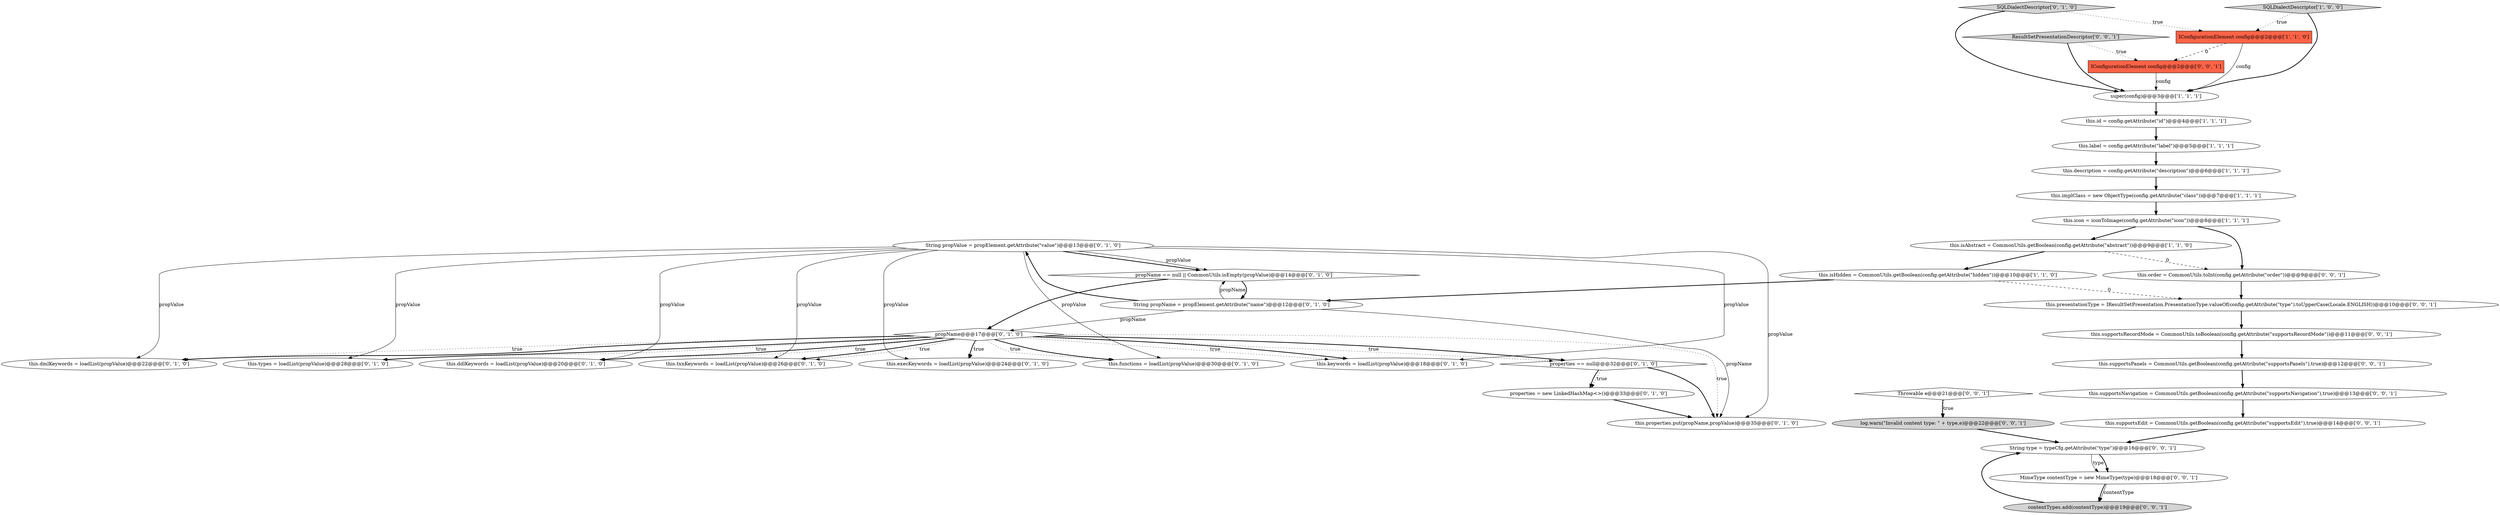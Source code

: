digraph {
17 [style = filled, label = "this.txnKeywords = loadList(propValue)@@@26@@@['0', '1', '0']", fillcolor = white, shape = ellipse image = "AAA1AAABBB2BBB"];
7 [style = filled, label = "super(config)@@@3@@@['1', '1', '1']", fillcolor = white, shape = ellipse image = "AAA0AAABBB1BBB"];
4 [style = filled, label = "this.id = config.getAttribute(\"id\")@@@4@@@['1', '1', '1']", fillcolor = white, shape = ellipse image = "AAA0AAABBB1BBB"];
9 [style = filled, label = "this.implClass = new ObjectType(config.getAttribute(\"class\"))@@@7@@@['1', '1', '1']", fillcolor = white, shape = ellipse image = "AAA0AAABBB1BBB"];
15 [style = filled, label = "String propName = propElement.getAttribute(\"name\")@@@12@@@['0', '1', '0']", fillcolor = white, shape = ellipse image = "AAA1AAABBB2BBB"];
28 [style = filled, label = "this.supportsPanels = CommonUtils.getBoolean(config.getAttribute(\"supportsPanels\"),true)@@@12@@@['0', '0', '1']", fillcolor = white, shape = ellipse image = "AAA0AAABBB3BBB"];
32 [style = filled, label = "log.warn(\"Invalid content type: \" + type,e)@@@22@@@['0', '0', '1']", fillcolor = lightgray, shape = ellipse image = "AAA0AAABBB3BBB"];
13 [style = filled, label = "this.execKeywords = loadList(propValue)@@@24@@@['0', '1', '0']", fillcolor = white, shape = ellipse image = "AAA1AAABBB2BBB"];
14 [style = filled, label = "this.properties.put(propName,propValue)@@@35@@@['0', '1', '0']", fillcolor = white, shape = ellipse image = "AAA1AAABBB2BBB"];
5 [style = filled, label = "this.description = config.getAttribute(\"description\")@@@6@@@['1', '1', '1']", fillcolor = white, shape = ellipse image = "AAA0AAABBB1BBB"];
16 [style = filled, label = "propName@@@17@@@['0', '1', '0']", fillcolor = white, shape = diamond image = "AAA1AAABBB2BBB"];
35 [style = filled, label = "contentTypes.add(contentType)@@@19@@@['0', '0', '1']", fillcolor = lightgray, shape = ellipse image = "AAA0AAABBB3BBB"];
29 [style = filled, label = "ResultSetPresentationDescriptor['0', '0', '1']", fillcolor = lightgray, shape = diamond image = "AAA0AAABBB3BBB"];
26 [style = filled, label = "Throwable e@@@21@@@['0', '0', '1']", fillcolor = white, shape = diamond image = "AAA0AAABBB3BBB"];
1 [style = filled, label = "this.isAbstract = CommonUtils.getBoolean(config.getAttribute(\"abstract\"))@@@9@@@['1', '1', '0']", fillcolor = white, shape = ellipse image = "AAA0AAABBB1BBB"];
22 [style = filled, label = "this.keywords = loadList(propValue)@@@18@@@['0', '1', '0']", fillcolor = white, shape = ellipse image = "AAA1AAABBB2BBB"];
21 [style = filled, label = "SQLDialectDescriptor['0', '1', '0']", fillcolor = lightgray, shape = diamond image = "AAA0AAABBB2BBB"];
24 [style = filled, label = "this.functions = loadList(propValue)@@@30@@@['0', '1', '0']", fillcolor = white, shape = ellipse image = "AAA1AAABBB2BBB"];
34 [style = filled, label = "this.order = CommonUtils.toInt(config.getAttribute(\"order\"))@@@9@@@['0', '0', '1']", fillcolor = white, shape = ellipse image = "AAA0AAABBB3BBB"];
36 [style = filled, label = "this.supportsNavigation = CommonUtils.getBoolean(config.getAttribute(\"supportsNavigation\"),true)@@@13@@@['0', '0', '1']", fillcolor = white, shape = ellipse image = "AAA0AAABBB3BBB"];
12 [style = filled, label = "this.dmlKeywords = loadList(propValue)@@@22@@@['0', '1', '0']", fillcolor = white, shape = ellipse image = "AAA1AAABBB2BBB"];
37 [style = filled, label = "this.supportsEdit = CommonUtils.getBoolean(config.getAttribute(\"supportsEdit\"),true)@@@14@@@['0', '0', '1']", fillcolor = white, shape = ellipse image = "AAA0AAABBB3BBB"];
33 [style = filled, label = "IConfigurationElement config@@@2@@@['0', '0', '1']", fillcolor = tomato, shape = box image = "AAA0AAABBB3BBB"];
2 [style = filled, label = "this.label = config.getAttribute(\"label\")@@@5@@@['1', '1', '1']", fillcolor = white, shape = ellipse image = "AAA0AAABBB1BBB"];
30 [style = filled, label = "this.presentationType = IResultSetPresentation.PresentationType.valueOf(config.getAttribute(\"type\").toUpperCase(Locale.ENGLISH))@@@10@@@['0', '0', '1']", fillcolor = white, shape = ellipse image = "AAA0AAABBB3BBB"];
3 [style = filled, label = "this.icon = iconToImage(config.getAttribute(\"icon\"))@@@8@@@['1', '1', '1']", fillcolor = white, shape = ellipse image = "AAA0AAABBB1BBB"];
0 [style = filled, label = "this.isHidden = CommonUtils.getBoolean(config.getAttribute(\"hidden\"))@@@10@@@['1', '1', '0']", fillcolor = white, shape = ellipse image = "AAA0AAABBB1BBB"];
10 [style = filled, label = "propName == null || CommonUtils.isEmpty(propValue)@@@14@@@['0', '1', '0']", fillcolor = white, shape = diamond image = "AAA1AAABBB2BBB"];
18 [style = filled, label = "this.types = loadList(propValue)@@@28@@@['0', '1', '0']", fillcolor = white, shape = ellipse image = "AAA1AAABBB2BBB"];
11 [style = filled, label = "properties == null@@@32@@@['0', '1', '0']", fillcolor = white, shape = diamond image = "AAA1AAABBB2BBB"];
19 [style = filled, label = "properties = new LinkedHashMap<>()@@@33@@@['0', '1', '0']", fillcolor = white, shape = ellipse image = "AAA1AAABBB2BBB"];
6 [style = filled, label = "IConfigurationElement config@@@2@@@['1', '1', '0']", fillcolor = tomato, shape = box image = "AAA0AAABBB1BBB"];
20 [style = filled, label = "String propValue = propElement.getAttribute(\"value\")@@@13@@@['0', '1', '0']", fillcolor = white, shape = ellipse image = "AAA1AAABBB2BBB"];
8 [style = filled, label = "SQLDialectDescriptor['1', '0', '0']", fillcolor = lightgray, shape = diamond image = "AAA0AAABBB1BBB"];
23 [style = filled, label = "this.ddlKeywords = loadList(propValue)@@@20@@@['0', '1', '0']", fillcolor = white, shape = ellipse image = "AAA1AAABBB2BBB"];
25 [style = filled, label = "this.supportsRecordMode = CommonUtils.toBoolean(config.getAttribute(\"supportsRecordMode\"))@@@11@@@['0', '0', '1']", fillcolor = white, shape = ellipse image = "AAA0AAABBB3BBB"];
27 [style = filled, label = "String type = typeCfg.getAttribute(\"type\")@@@16@@@['0', '0', '1']", fillcolor = white, shape = ellipse image = "AAA0AAABBB3BBB"];
31 [style = filled, label = "MimeType contentType = new MimeType(type)@@@18@@@['0', '0', '1']", fillcolor = white, shape = ellipse image = "AAA0AAABBB3BBB"];
27->31 [style = solid, label="type"];
10->16 [style = bold, label=""];
16->22 [style = dotted, label="true"];
16->24 [style = bold, label=""];
36->37 [style = bold, label=""];
6->33 [style = dashed, label="0"];
16->24 [style = dotted, label="true"];
20->10 [style = bold, label=""];
15->14 [style = solid, label="propName"];
2->5 [style = bold, label=""];
16->18 [style = bold, label=""];
20->22 [style = solid, label="propValue"];
37->27 [style = bold, label=""];
33->7 [style = solid, label="config"];
9->3 [style = bold, label=""];
8->6 [style = dotted, label="true"];
16->18 [style = dotted, label="true"];
16->14 [style = dotted, label="true"];
32->27 [style = bold, label=""];
15->16 [style = solid, label="propName"];
16->13 [style = dotted, label="true"];
16->22 [style = bold, label=""];
20->18 [style = solid, label="propValue"];
5->9 [style = bold, label=""];
20->14 [style = solid, label="propValue"];
20->24 [style = solid, label="propValue"];
16->13 [style = bold, label=""];
30->25 [style = bold, label=""];
11->14 [style = bold, label=""];
20->13 [style = solid, label="propValue"];
4->2 [style = bold, label=""];
3->1 [style = bold, label=""];
35->27 [style = bold, label=""];
20->12 [style = solid, label="propValue"];
16->12 [style = bold, label=""];
31->35 [style = bold, label=""];
16->12 [style = dotted, label="true"];
25->28 [style = bold, label=""];
0->15 [style = bold, label=""];
20->17 [style = solid, label="propValue"];
15->10 [style = solid, label="propName"];
16->23 [style = bold, label=""];
28->36 [style = bold, label=""];
11->19 [style = dotted, label="true"];
20->10 [style = solid, label="propValue"];
7->4 [style = bold, label=""];
0->30 [style = dashed, label="0"];
31->35 [style = solid, label="contentType"];
11->19 [style = bold, label=""];
26->32 [style = bold, label=""];
21->7 [style = bold, label=""];
29->7 [style = bold, label=""];
15->20 [style = bold, label=""];
16->11 [style = dotted, label="true"];
21->6 [style = dotted, label="true"];
29->33 [style = dotted, label="true"];
8->7 [style = bold, label=""];
10->15 [style = bold, label=""];
16->17 [style = bold, label=""];
19->14 [style = bold, label=""];
26->32 [style = dotted, label="true"];
1->34 [style = dashed, label="0"];
6->7 [style = solid, label="config"];
34->30 [style = bold, label=""];
16->11 [style = bold, label=""];
16->17 [style = dotted, label="true"];
27->31 [style = bold, label=""];
3->34 [style = bold, label=""];
16->23 [style = dotted, label="true"];
20->23 [style = solid, label="propValue"];
1->0 [style = bold, label=""];
}
